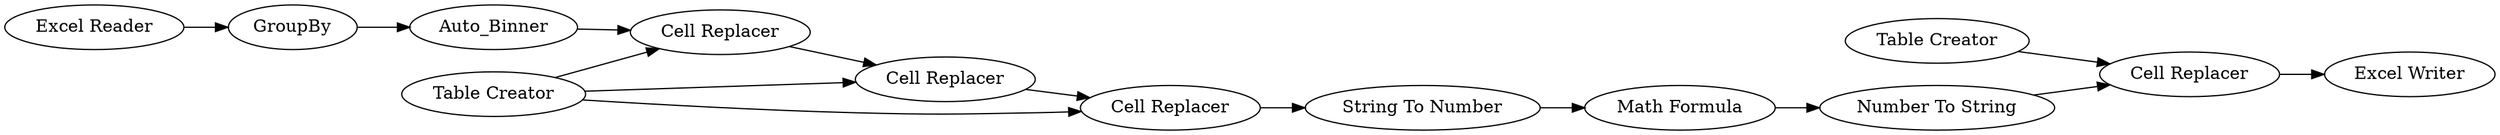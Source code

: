 digraph {
	9 -> 14
	12 -> 11
	4 -> 5
	13 -> 14
	3 -> 5
	6 -> 10
	5 -> 6
	14 -> 15
	1 -> 2
	2 -> 3
	10 -> 12
	11 -> 13
	4 -> 6
	4 -> 10
	5 [label="Cell Replacer"]
	13 [label="Number To String"]
	1 [label="Excel Reader"]
	12 [label="String To Number"]
	9 [label="Table Creator"]
	11 [label="Math Formula"]
	4 [label="Table Creator"]
	6 [label="Cell Replacer"]
	15 [label="Excel Writer"]
	14 [label="Cell Replacer"]
	3 [label=Auto_Binner]
	2 [label=GroupBy]
	10 [label="Cell Replacer"]
	rankdir=LR
}

